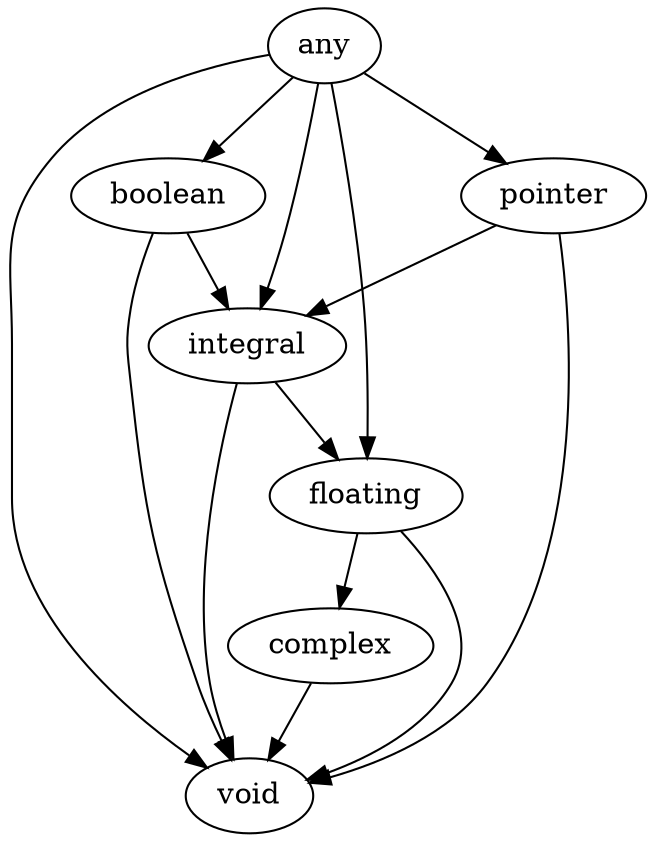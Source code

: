 digraph AST {
    any -> void;
    any -> boolean;
    any -> integral;
    any -> pointer;
    any -> floating;

    pointer -> void;
    pointer -> integral;

    integral -> void;
    integral -> floating;

    boolean -> void;
    boolean -> integral;

    floating -> void;
    floating -> complex;

    complex -> void;
}

